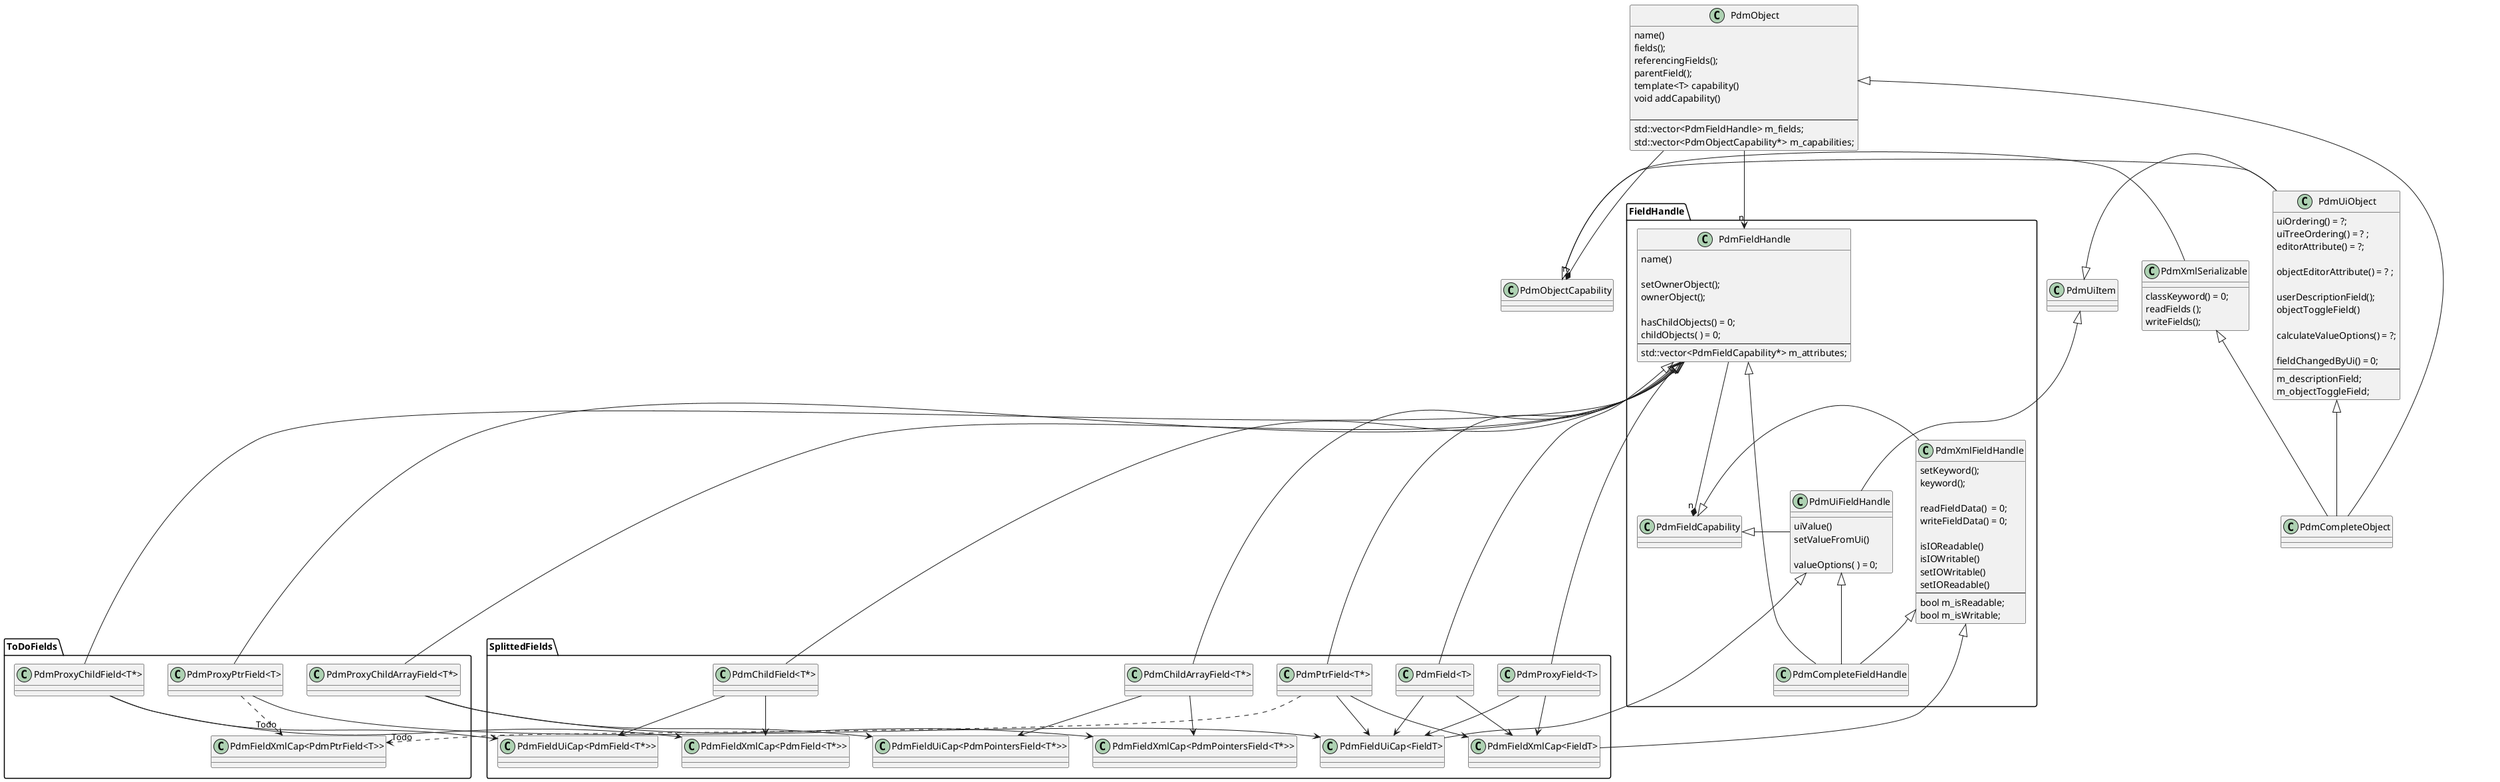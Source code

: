 @startuml

class PdmObject {
    name()
    fields();
    referencingFields();
	parentField();
	template<T> capability()
	void addCapability()
	
---
	std::vector<PdmFieldHandle> m_fields;
	std::vector<PdmObjectCapability*> m_capabilities;
}


PdmObject --* "n" PdmObjectCapability

class PdmUiItem{

}

PdmObjectCapability <|- PdmUiObject
PdmUiItem <|- PdmUiObject

class PdmUiObject{
  uiOrdering() = ?;
  uiTreeOrdering() = ? ;
  editorAttribute() = ?;

  objectEditorAttribute() = ? ;

  userDescriptionField(); 
  objectToggleField() 
  
  calculateValueOptions() = ?;

  fieldChangedByUi() = 0;
  ---
  m_descriptionField;
  m_objectToggleField; 
}

PdmUiObject <|-- PdmCompleteObject
PdmObject <|-- PdmCompleteObject
PdmXmlSerializable <|-- PdmCompleteObject


class PdmXmlSerializable {
    classKeyword() = 0;
    readFields ();
    writeFields();
}	

PdmObjectCapability <|- PdmXmlSerializable



package FieldHandle{

PdmObject --> "n" PdmFieldHandle

class PdmFieldHandle{
 name()
 
 setOwnerObject();        
 ownerObject();                            

 hasChildObjects() = 0;
 childObjects( ) = 0;  
 ---
 std::vector<PdmFieldCapability*> m_attributes;
}


PdmFieldHandle --* "n" PdmFieldCapability

class PdmUiFieldHandle{

    uiValue() 
    setValueFromUi()

    valueOptions( ) = 0;

}

PdmFieldCapability <|- PdmUiFieldHandle
PdmUiItem <|- PdmUiFieldHandle


class PdmXmlFieldHandle {
 setKeyword();
 keyword();                          

 readFieldData()  = 0;
 writeFieldData() = 0;
 
 isIOReadable()                 
 isIOWritable()                 
 setIOWritable() 
 setIOReadable() 
---
 bool m_isReadable;
 bool m_isWritable;
}

PdmFieldCapability <|- PdmXmlFieldHandle


PdmFieldHandle    <|-- PdmCompleteFieldHandle
PdmUiFieldHandle  <|-- PdmCompleteFieldHandle
PdmXmlFieldHandle <|-- PdmCompleteFieldHandle

}

package ToDoFields{
class "PdmFieldXmlCap<PdmPtrField<T>>"{
}
}

package SplittedFields{

PdmFieldHandle <|--- "PdmField<T>"
"PdmField<T>" --> "PdmFieldUiCap<FieldT>"
"PdmField<T>" --> "PdmFieldXmlCap<FieldT>"

PdmFieldHandle    <|--- "PdmProxyField<T>"
"PdmProxyField<T>" --> "PdmFieldUiCap<FieldT>"
"PdmProxyField<T>" --> "PdmFieldXmlCap<FieldT>"

PdmUiFieldHandle  <|--- "PdmFieldUiCap<FieldT>"
PdmXmlFieldHandle <|--- "PdmFieldXmlCap<FieldT>"

PdmFieldHandle <|--- "PdmPtrField<T*>"
"PdmPtrField<T*>" --> "PdmFieldUiCap<FieldT>"
"PdmPtrField<T*>" --> "PdmFieldXmlCap<FieldT>"
"PdmPtrField<T*>" ..> "Todo" "PdmFieldXmlCap<PdmPtrField<T>>"

PdmFieldHandle <|--- "PdmChildField<T*>"
"PdmChildField<T*>"--> "PdmFieldUiCap<PdmField<T*>>"
"PdmChildField<T*>"--> "PdmFieldXmlCap<PdmField<T*>>"
PdmFieldHandle <|--- "PdmChildArrayField<T*>"
"PdmChildArrayField<T*>"--> "PdmFieldUiCap<PdmPointersField<T*>>"
"PdmChildArrayField<T*>"--> "PdmFieldXmlCap<PdmPointersField<T*>>"

}


package ToDoFields{
PdmFieldHandle <|-- "PdmProxyPtrField<T>"
"PdmProxyPtrField<T>" -->  "PdmFieldUiCap<FieldT>"
"PdmProxyPtrField<T>" ..> "Todo" "PdmFieldXmlCap<PdmPtrField<T>>"

PdmFieldHandle <|-- "PdmProxyChildField<T*>"
"PdmProxyChildField<T*>"--> "PdmFieldUiCap<PdmField<T*>>"
"PdmProxyChildField<T*>"--> "PdmFieldXmlCap<PdmField<T*>>"
PdmFieldHandle <|-- "PdmProxyChildArrayField<T*>"
"PdmProxyChildArrayField<T*>"--> "PdmFieldUiCap<PdmPointersField<T*>>"
"PdmProxyChildArrayField<T*>"--> "PdmFieldXmlCap<PdmPointersField<T*>>"

}



@enduml
		